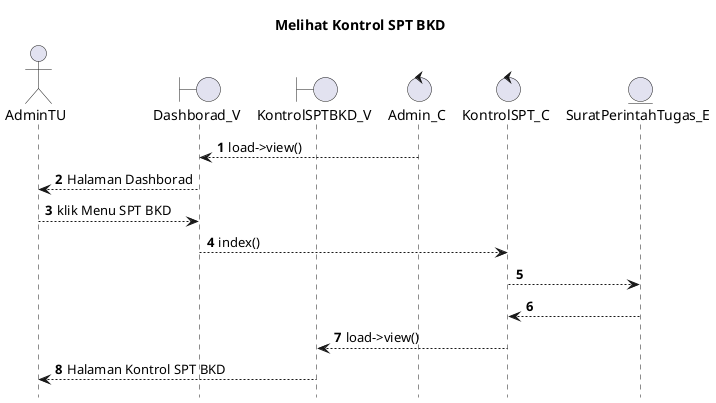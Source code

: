 @startuml

autonumber
hide footbox
title Melihat Kontrol SPT BKD

Actor AdminTU
boundary Dashborad_V
boundary KontrolSPTBKD_V
control Admin_C
control KontrolSPT_C
Entity SuratPerintahTugas_E

Admin_C --> Dashborad_V: load->view()
Dashborad_V --> AdminTU: Halaman Dashborad
AdminTU --> Dashborad_V: klik Menu SPT BKD
Dashborad_V --> KontrolSPT_C: index()
KontrolSPT_C --> SuratPerintahTugas_E:
    
    SuratPerintahTugas_E --> KontrolSPT_C:
    KontrolSPT_C --> KontrolSPTBKD_V: load->view()
    KontrolSPTBKD_V --> AdminTU: Halaman Kontrol SPT BKD

@enduml